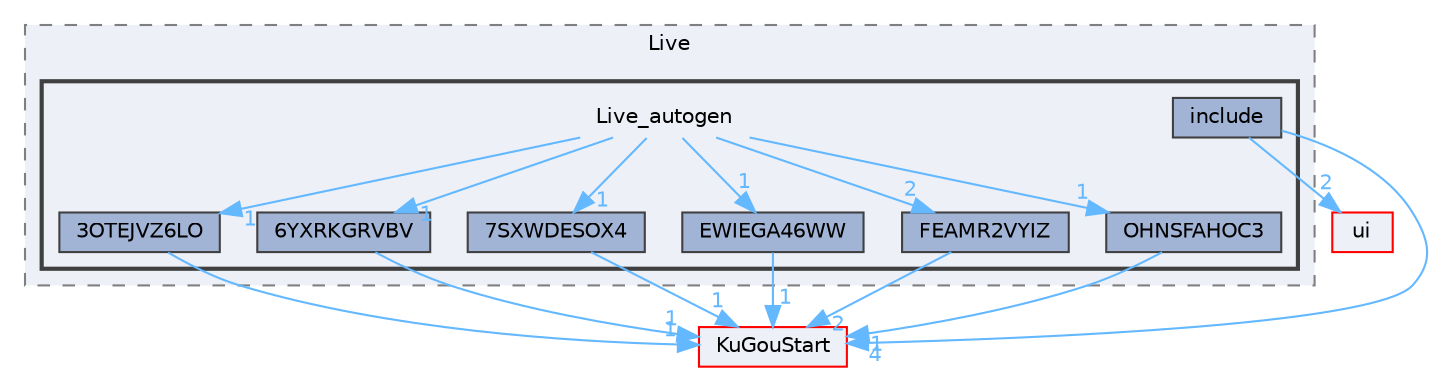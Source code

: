 digraph "Live_autogen"
{
 // LATEX_PDF_SIZE
  bgcolor="transparent";
  edge [fontname=Helvetica,fontsize=10,labelfontname=Helvetica,labelfontsize=10];
  node [fontname=Helvetica,fontsize=10,shape=box,height=0.2,width=0.4];
  compound=true
  subgraph clusterdir_2d6e9ee1fa83adad0a7c8dd3bf589122 {
    graph [ bgcolor="#edf0f7", pencolor="grey50", label="Live", fontname=Helvetica,fontsize=10 style="filled,dashed", URL="dir_2d6e9ee1fa83adad0a7c8dd3bf589122.html",tooltip=""]
  subgraph clusterdir_59197031cc6b18dd33550ff51d027882 {
    graph [ bgcolor="#edf0f7", pencolor="grey25", label="", fontname=Helvetica,fontsize=10 style="filled,bold", URL="dir_59197031cc6b18dd33550ff51d027882.html",tooltip=""]
    dir_59197031cc6b18dd33550ff51d027882 [shape=plaintext, label="Live_autogen"];
  dir_c4b85bbcdc2385bcdb7e1c725d61ed29 [label="3OTEJVZ6LO", fillcolor="#a2b4d6", color="grey25", style="filled", URL="dir_c4b85bbcdc2385bcdb7e1c725d61ed29.html",tooltip=""];
  dir_be2481d928194e60c372eb75e1043be1 [label="6YXRKGRVBV", fillcolor="#a2b4d6", color="grey25", style="filled", URL="dir_be2481d928194e60c372eb75e1043be1.html",tooltip=""];
  dir_1b0e33f4332ae97ff3245b56b8716615 [label="7SXWDESOX4", fillcolor="#a2b4d6", color="grey25", style="filled", URL="dir_1b0e33f4332ae97ff3245b56b8716615.html",tooltip=""];
  dir_41d133b97d9c7d2af52be7d68a1e9448 [label="EWIEGA46WW", fillcolor="#a2b4d6", color="grey25", style="filled", URL="dir_41d133b97d9c7d2af52be7d68a1e9448.html",tooltip=""];
  dir_5e5dce0630be5d6837ae19a569378b45 [label="FEAMR2VYIZ", fillcolor="#a2b4d6", color="grey25", style="filled", URL="dir_5e5dce0630be5d6837ae19a569378b45.html",tooltip=""];
  dir_5fae648f1170da669bfe915b9065426c [label="include", fillcolor="#a2b4d6", color="grey25", style="filled", URL="dir_5fae648f1170da669bfe915b9065426c.html",tooltip=""];
  dir_99c7375bb65f4ab3120e3356034c7a56 [label="OHNSFAHOC3", fillcolor="#a2b4d6", color="grey25", style="filled", URL="dir_99c7375bb65f4ab3120e3356034c7a56.html",tooltip=""];
  }
  }
  dir_1788f8309b1a812dcb800a185471cf6c [label="ui", fillcolor="#edf0f7", color="red", style="filled", URL="dir_1788f8309b1a812dcb800a185471cf6c.html",tooltip=""];
  dir_e60601b218beddc6af0778ac41ea9cb2 [label="KuGouStart", fillcolor="#edf0f7", color="red", style="filled", URL="dir_e60601b218beddc6af0778ac41ea9cb2.html",tooltip=""];
  dir_59197031cc6b18dd33550ff51d027882->dir_1b0e33f4332ae97ff3245b56b8716615 [headlabel="1", labeldistance=1.5 headhref="dir_000186_000017.html" href="dir_000186_000017.html" color="steelblue1" fontcolor="steelblue1"];
  dir_59197031cc6b18dd33550ff51d027882->dir_41d133b97d9c7d2af52be7d68a1e9448 [headlabel="1", labeldistance=1.5 headhref="dir_000186_000098.html" href="dir_000186_000098.html" color="steelblue1" fontcolor="steelblue1"];
  dir_59197031cc6b18dd33550ff51d027882->dir_5e5dce0630be5d6837ae19a569378b45 [headlabel="2", labeldistance=1.5 headhref="dir_000186_000121.html" href="dir_000186_000121.html" color="steelblue1" fontcolor="steelblue1"];
  dir_59197031cc6b18dd33550ff51d027882->dir_99c7375bb65f4ab3120e3356034c7a56 [headlabel="1", labeldistance=1.5 headhref="dir_000186_000279.html" href="dir_000186_000279.html" color="steelblue1" fontcolor="steelblue1"];
  dir_59197031cc6b18dd33550ff51d027882->dir_be2481d928194e60c372eb75e1043be1 [headlabel="1", labeldistance=1.5 headhref="dir_000186_000015.html" href="dir_000186_000015.html" color="steelblue1" fontcolor="steelblue1"];
  dir_59197031cc6b18dd33550ff51d027882->dir_c4b85bbcdc2385bcdb7e1c725d61ed29 [headlabel="1", labeldistance=1.5 headhref="dir_000186_000003.html" href="dir_000186_000003.html" color="steelblue1" fontcolor="steelblue1"];
  dir_c4b85bbcdc2385bcdb7e1c725d61ed29->dir_e60601b218beddc6af0778ac41ea9cb2 [headlabel="1", labeldistance=1.5 headhref="dir_000003_000172.html" href="dir_000003_000172.html" color="steelblue1" fontcolor="steelblue1"];
  dir_be2481d928194e60c372eb75e1043be1->dir_e60601b218beddc6af0778ac41ea9cb2 [headlabel="1", labeldistance=1.5 headhref="dir_000015_000172.html" href="dir_000015_000172.html" color="steelblue1" fontcolor="steelblue1"];
  dir_1b0e33f4332ae97ff3245b56b8716615->dir_e60601b218beddc6af0778ac41ea9cb2 [headlabel="1", labeldistance=1.5 headhref="dir_000017_000172.html" href="dir_000017_000172.html" color="steelblue1" fontcolor="steelblue1"];
  dir_41d133b97d9c7d2af52be7d68a1e9448->dir_e60601b218beddc6af0778ac41ea9cb2 [headlabel="1", labeldistance=1.5 headhref="dir_000098_000172.html" href="dir_000098_000172.html" color="steelblue1" fontcolor="steelblue1"];
  dir_5e5dce0630be5d6837ae19a569378b45->dir_e60601b218beddc6af0778ac41ea9cb2 [headlabel="2", labeldistance=1.5 headhref="dir_000121_000172.html" href="dir_000121_000172.html" color="steelblue1" fontcolor="steelblue1"];
  dir_5fae648f1170da669bfe915b9065426c->dir_1788f8309b1a812dcb800a185471cf6c [headlabel="2", labeldistance=1.5 headhref="dir_000142_000351.html" href="dir_000142_000351.html" color="steelblue1" fontcolor="steelblue1"];
  dir_5fae648f1170da669bfe915b9065426c->dir_e60601b218beddc6af0778ac41ea9cb2 [headlabel="4", labeldistance=1.5 headhref="dir_000142_000172.html" href="dir_000142_000172.html" color="steelblue1" fontcolor="steelblue1"];
  dir_99c7375bb65f4ab3120e3356034c7a56->dir_e60601b218beddc6af0778ac41ea9cb2 [headlabel="1", labeldistance=1.5 headhref="dir_000279_000172.html" href="dir_000279_000172.html" color="steelblue1" fontcolor="steelblue1"];
}
